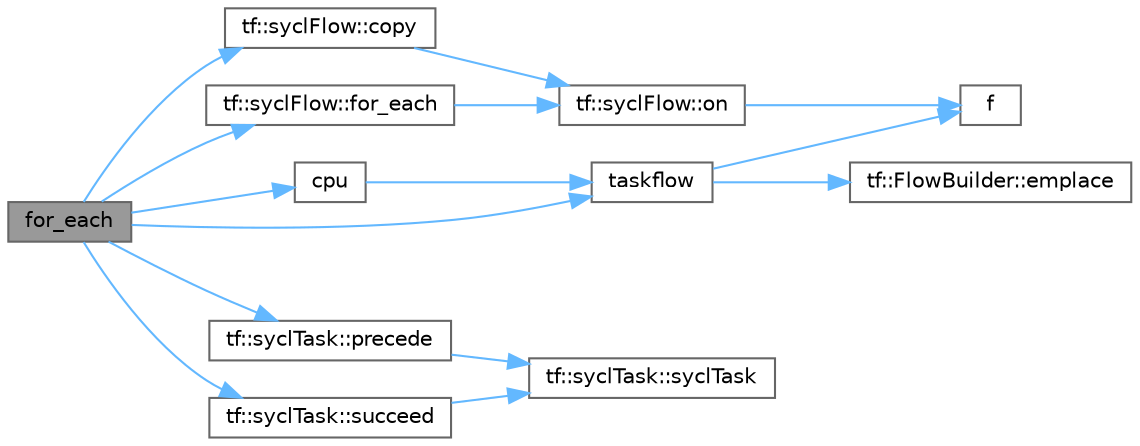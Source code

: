 digraph "for_each"
{
 // LATEX_PDF_SIZE
  bgcolor="transparent";
  edge [fontname=Helvetica,fontsize=10,labelfontname=Helvetica,labelfontsize=10];
  node [fontname=Helvetica,fontsize=10,shape=box,height=0.2,width=0.4];
  rankdir="LR";
  Node1 [id="Node000001",label="for_each",height=0.2,width=0.4,color="gray40", fillcolor="grey60", style="filled", fontcolor="black",tooltip=" "];
  Node1 -> Node2 [id="edge1_Node000001_Node000002",color="steelblue1",style="solid",tooltip=" "];
  Node2 [id="Node000002",label="tf::syclFlow::copy",height=0.2,width=0.4,color="grey40", fillcolor="white", style="filled",URL="$classtf_1_1sycl_flow.html#ac433456f3960028fb12a53018b263aee",tooltip="creates a copy task that copies typed data from a source to a target memory block"];
  Node2 -> Node3 [id="edge2_Node000002_Node000003",color="steelblue1",style="solid",tooltip=" "];
  Node3 [id="Node000003",label="tf::syclFlow::on",height=0.2,width=0.4,color="grey40", fillcolor="white", style="filled",URL="$classtf_1_1sycl_flow.html#a20b79581d27eaed2812ffb14dc821a64",tooltip="creates a task that launches the given command group function object"];
  Node3 -> Node4 [id="edge3_Node000003_Node000004",color="steelblue1",style="solid",tooltip=" "];
  Node4 [id="Node000004",label="f",height=0.2,width=0.4,color="grey40", fillcolor="white", style="filled",URL="$cxx11__tensor__map_8cpp.html#a7f507fea02198f6cb81c86640c7b1a4e",tooltip=" "];
  Node1 -> Node5 [id="edge4_Node000001_Node000005",color="steelblue1",style="solid",tooltip=" "];
  Node5 [id="Node000005",label="cpu",height=0.2,width=0.4,color="grey40", fillcolor="white", style="filled",URL="$sycl__matmul_8cpp.html#a4dc207632bfaa367b9d5d93a9d961b6a",tooltip=" "];
  Node5 -> Node6 [id="edge5_Node000005_Node000006",color="steelblue1",style="solid",tooltip=" "];
  Node6 [id="Node000006",label="taskflow",height=0.2,width=0.4,color="grey40", fillcolor="white", style="filled",URL="$sandbox_2jacobi_2taskflow_8cpp.html#a47af48e377b7c0ac855c12acd5b69b1e",tooltip=" "];
  Node6 -> Node7 [id="edge6_Node000006_Node000007",color="steelblue1",style="solid",tooltip=" "];
  Node7 [id="Node000007",label="tf::FlowBuilder::emplace",height=0.2,width=0.4,color="grey40", fillcolor="white", style="filled",URL="$classtf_1_1_flow_builder.html#a60d7a666cab71ecfa3010b2efb0d6b57",tooltip="creates a static task"];
  Node6 -> Node4 [id="edge7_Node000006_Node000004",color="steelblue1",style="solid",tooltip=" "];
  Node1 -> Node8 [id="edge8_Node000001_Node000008",color="steelblue1",style="solid",tooltip=" "];
  Node8 [id="Node000008",label="tf::syclFlow::for_each",height=0.2,width=0.4,color="grey40", fillcolor="white", style="filled",URL="$classtf_1_1sycl_flow.html#a30c3f7a279d1f88b6052f7ded1ee381a",tooltip="applies a callable to each dereferenced element of the data array"];
  Node8 -> Node3 [id="edge9_Node000008_Node000003",color="steelblue1",style="solid",tooltip=" "];
  Node1 -> Node9 [id="edge10_Node000001_Node000009",color="steelblue1",style="solid",tooltip=" "];
  Node9 [id="Node000009",label="tf::syclTask::precede",height=0.2,width=0.4,color="grey40", fillcolor="white", style="filled",URL="$classtf_1_1sycl_task.html#a92d0dd0929b9ac4e46baf4d546497389",tooltip="adds precedence links from this to other tasks"];
  Node9 -> Node10 [id="edge11_Node000009_Node000010",color="steelblue1",style="solid",tooltip=" "];
  Node10 [id="Node000010",label="tf::syclTask::syclTask",height=0.2,width=0.4,color="grey40", fillcolor="white", style="filled",URL="$classtf_1_1sycl_task.html#aed88e7a2d203ebe7fc53725e3e79d5d0",tooltip="constructs an empty syclTask"];
  Node1 -> Node11 [id="edge12_Node000001_Node000011",color="steelblue1",style="solid",tooltip=" "];
  Node11 [id="Node000011",label="tf::syclTask::succeed",height=0.2,width=0.4,color="grey40", fillcolor="white", style="filled",URL="$classtf_1_1sycl_task.html#a05f42a7fa26997193068ce6502eabe16",tooltip="adds precedence links from other tasks to this"];
  Node11 -> Node10 [id="edge13_Node000011_Node000010",color="steelblue1",style="solid",tooltip=" "];
  Node1 -> Node6 [id="edge14_Node000001_Node000006",color="steelblue1",style="solid",tooltip=" "];
}
